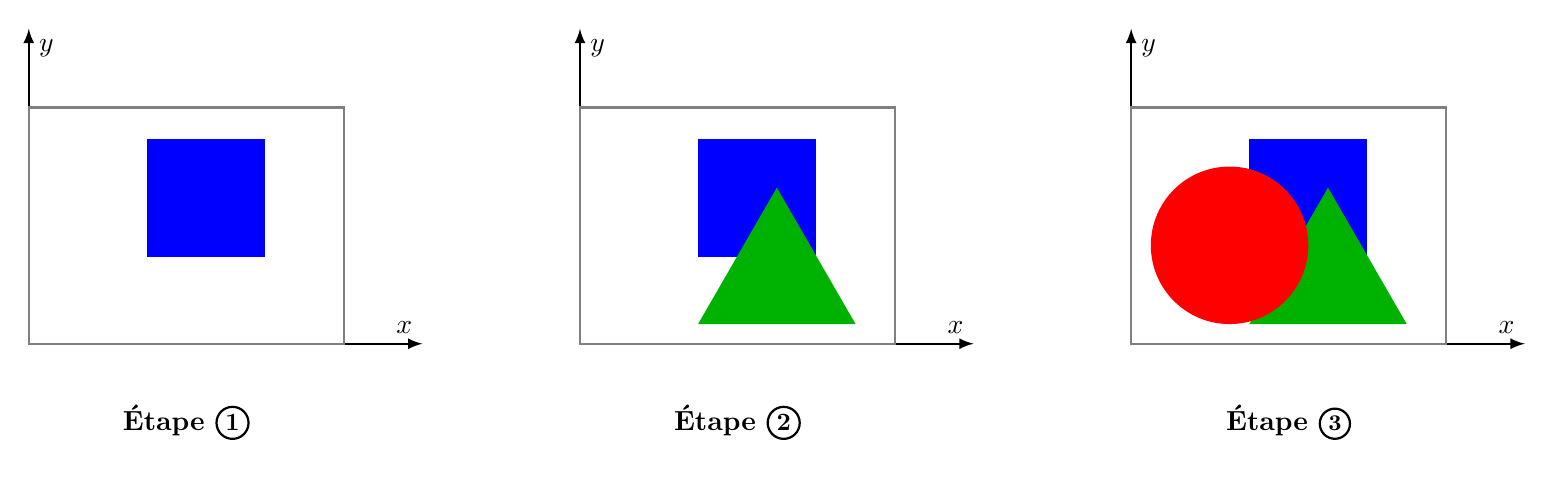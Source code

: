 ﻿\begin{tikzpicture}[scale=1]

\begin{scope}
\draw[thick,->,>=latex] (0,0) -- (5,0) node[above left]{$x$};  %x
\draw[thick,->,>=latex] (0,0) -- (0,4) node[below right]{$y$};  %y

\draw[gray, thick, fill=white] (0,0) -- ++(4,0) -- ++(0,3) -- ++(-4,0) -- cycle;

% Texte
\newcommand*\circled[1]{\tikz[baseline=(char.base)]{
            \node[shape=circle,draw,thick,inner sep=1.5pt,scale=0.9] (char) {\bf #1};}}

\fill[blue] (1.5,1.1) --  ++ (1.5,0,0) -- ++(0,1.5,0) -- ++(-1.5,0,0) -- cycle;
%\fill[green!70!black] (1.5,0.25) -- ++ (60:2) -- ++(-60:2) -- cycle;
%\fill[red] (1.25,1.25) circle (1);

\node at (2,-1) {\bf Étape \circled{1}};
\end{scope}


\begin{scope}[xshift=7cm]
\draw[thick,->,>=latex] (0,0) -- (5,0) node[above left]{$x$};  %x
\draw[thick,->,>=latex] (0,0) -- (0,4) node[below right]{$y$};  %y

\draw[gray, thick, fill=white] (0,0) -- ++(4,0) -- ++(0,3) -- ++(-4,0) -- cycle;

% Texte
\newcommand*\circled[1]{\tikz[baseline=(char.base)]{
            \node[shape=circle,draw,thick,inner sep=1.5pt,scale=0.9] (char) {\bf #1};}}

\fill[blue] (1.5,1.1) --  ++ (1.5,0,0) -- ++(0,1.5,0) -- ++(-1.5,0,0) -- cycle;
\fill[green!70!black] (1.5,0.25) -- ++ (60:2) -- ++(-60:2) -- cycle;
%\fill[red] (1.25,1.25) circle (1);

\node at (2,-1) {\bf Étape \circled{2}};
\end{scope}


\begin{scope}[xshift=14cm]
\draw[thick,->,>=latex] (0,0) -- (5,0) node[above left]{$x$};  %x
\draw[thick,->,>=latex] (0,0) -- (0,4) node[below right]{$y$};  %y

\draw[gray, thick, fill=white] (0,0) -- ++(4,0) -- ++(0,3) -- ++(-4,0) -- cycle;

% Texte
\newcommand*\circled[1]{\tikz[baseline=(char.base)]{
            \node[shape=circle,draw,thick,inner sep=1.5pt,scale=0.9] (char) {\small \bf #1};}}

\fill[blue] (1.5,1.1) --  ++ (1.5,0,0) -- ++(0,1.5,0) -- ++(-1.5,0,0) -- cycle;
\fill[green!70!black] (1.5,0.25) -- ++ (60:2) -- ++(-60:2) -- cycle;
\fill[red] (1.25,1.25) circle (1);

\node[] at (2,-1) {\bf Étape \circled{3}};
\end{scope}

\end{tikzpicture}